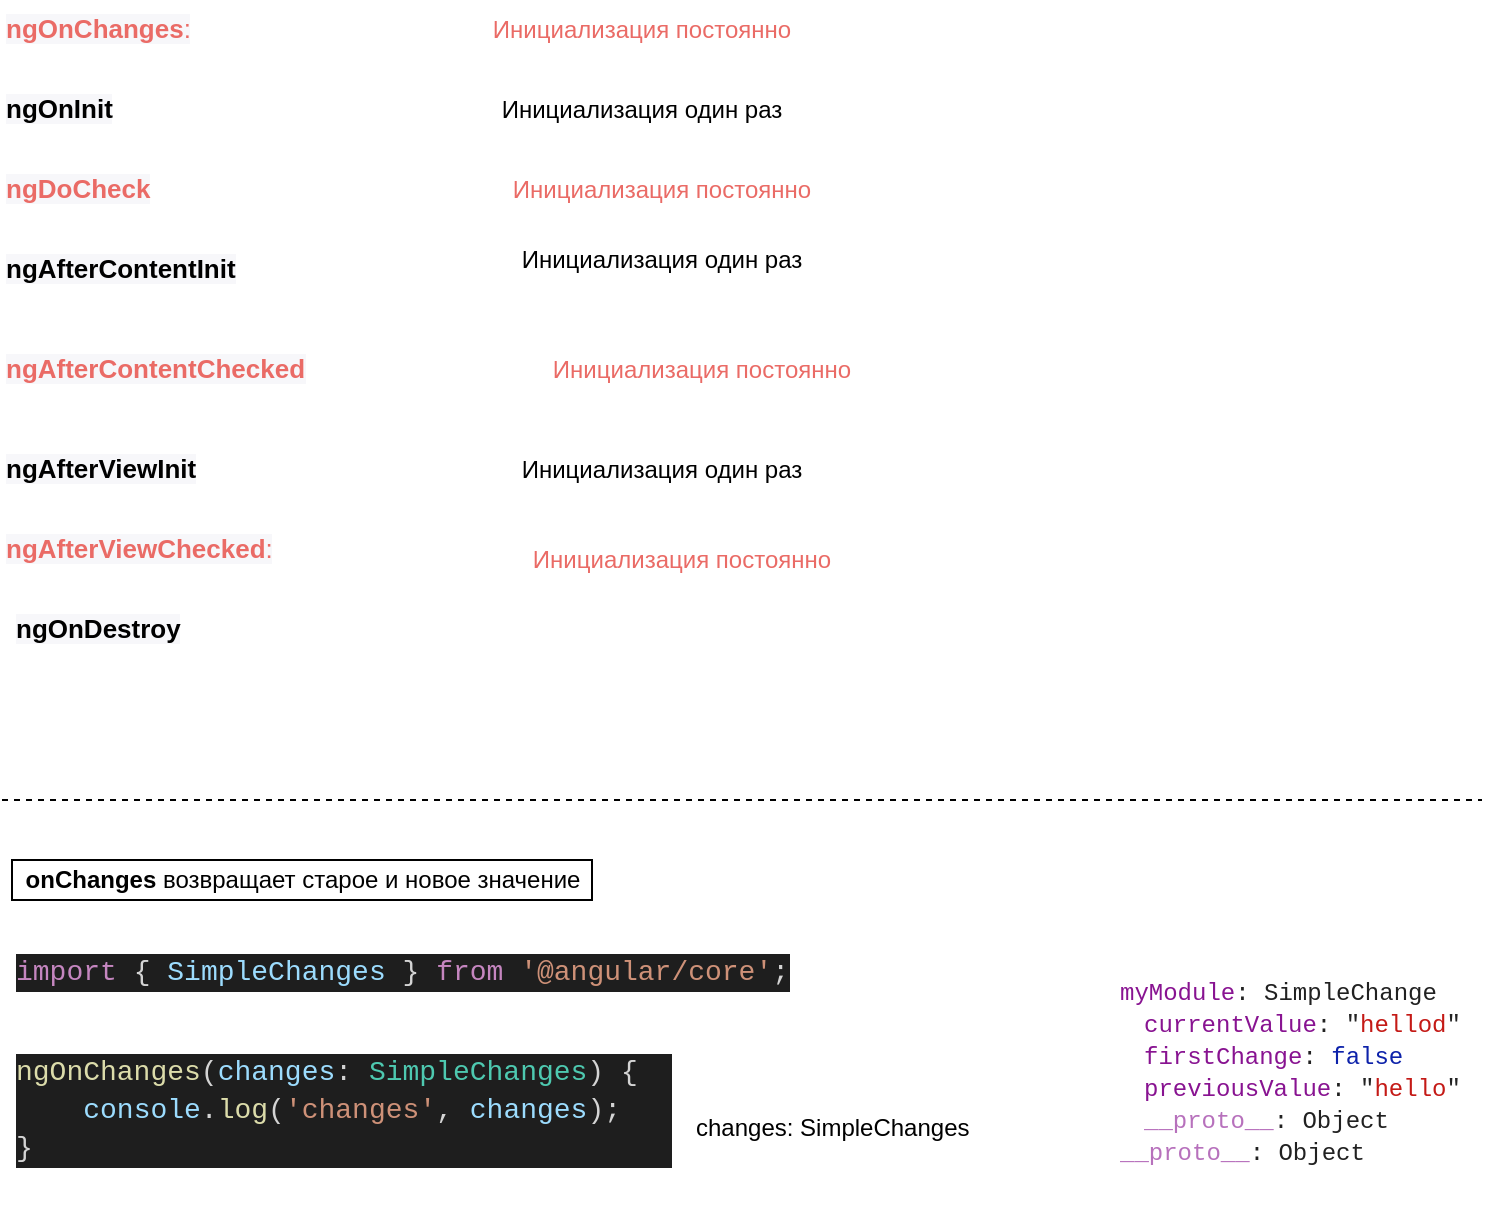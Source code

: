 <mxfile version="13.7.3" type="device"><diagram id="q4-Cs6clWWx3zM11zpZe" name="main"><mxGraphModel dx="1024" dy="592" grid="1" gridSize="10" guides="1" tooltips="1" connect="1" arrows="1" fold="1" page="1" pageScale="1" pageWidth="827" pageHeight="1169" math="0" shadow="0"><root><mxCell id="NyrH_KXfmQNb-sl-_Fos-0"/><mxCell id="NyrH_KXfmQNb-sl-_Fos-1" parent="NyrH_KXfmQNb-sl-_Fos-0"/><mxCell id="s0U3_bABgzKZvhDtN3ht-0" value="&lt;font color=&quot;#ea6b66&quot;&gt;&lt;span class=&quot;b&quot; style=&quot;font-weight: bold ; font-family: &amp;#34;verdana&amp;#34; , &amp;#34;arial&amp;#34; , &amp;#34;helvetica&amp;#34; , sans-serif ; font-size: 13px ; font-style: normal ; letter-spacing: normal ; text-align: left ; text-indent: 0px ; text-transform: none ; word-spacing: 0px ; background-color: rgb(247 , 247 , 250)&quot;&gt;ngOnChanges&lt;/span&gt;&lt;span style=&quot;font-family: &amp;#34;verdana&amp;#34; , &amp;#34;arial&amp;#34; , &amp;#34;helvetica&amp;#34; , sans-serif ; font-size: 13px ; font-style: normal ; font-weight: 400 ; letter-spacing: normal ; text-align: left ; text-indent: 0px ; text-transform: none ; word-spacing: 0px ; background-color: rgb(247 , 247 , 250) ; display: inline ; float: none&quot;&gt;:&lt;/span&gt;&lt;/font&gt;" style="text;whiteSpace=wrap;html=1;" parent="NyrH_KXfmQNb-sl-_Fos-1" vertex="1"><mxGeometry x="40" y="40" width="130" height="30" as="geometry"/></mxCell><mxCell id="s0U3_bABgzKZvhDtN3ht-1" value="&lt;span style=&quot;color: rgb(0, 0, 0); font-family: verdana, arial, helvetica, sans-serif; font-size: 13px; font-style: normal; font-weight: 700; letter-spacing: normal; text-align: left; text-indent: 0px; text-transform: none; word-spacing: 0px; background-color: rgb(247, 247, 250); display: inline; float: none;&quot;&gt;ngOnInit&lt;/span&gt;" style="text;whiteSpace=wrap;html=1;" parent="NyrH_KXfmQNb-sl-_Fos-1" vertex="1"><mxGeometry x="40" y="80" width="90" height="30" as="geometry"/></mxCell><mxCell id="s0U3_bABgzKZvhDtN3ht-2" value="&lt;span style=&quot;font-family: &amp;#34;verdana&amp;#34; , &amp;#34;arial&amp;#34; , &amp;#34;helvetica&amp;#34; , sans-serif ; font-size: 13px ; font-style: normal ; font-weight: 700 ; letter-spacing: normal ; text-align: left ; text-indent: 0px ; text-transform: none ; word-spacing: 0px ; background-color: rgb(247 , 247 , 250) ; display: inline ; float: none&quot;&gt;&lt;font color=&quot;#ea6b66&quot;&gt;ngDoCheck&lt;/font&gt;&lt;/span&gt;" style="text;whiteSpace=wrap;html=1;" parent="NyrH_KXfmQNb-sl-_Fos-1" vertex="1"><mxGeometry x="40" y="120" width="110" height="30" as="geometry"/></mxCell><mxCell id="s0U3_bABgzKZvhDtN3ht-3" value="&lt;span style=&quot;color: rgb(0, 0, 0); font-family: verdana, arial, helvetica, sans-serif; font-size: 13px; font-style: normal; font-weight: 700; letter-spacing: normal; text-align: left; text-indent: 0px; text-transform: none; word-spacing: 0px; background-color: rgb(247, 247, 250); display: inline; float: none;&quot;&gt;ngAfterContentInit&lt;/span&gt;" style="text;whiteSpace=wrap;html=1;" parent="NyrH_KXfmQNb-sl-_Fos-1" vertex="1"><mxGeometry x="40" y="160" width="160" height="30" as="geometry"/></mxCell><mxCell id="s0U3_bABgzKZvhDtN3ht-4" value="&lt;span style=&quot;font-family: &amp;#34;verdana&amp;#34; , &amp;#34;arial&amp;#34; , &amp;#34;helvetica&amp;#34; , sans-serif ; font-size: 13px ; font-style: normal ; font-weight: 700 ; letter-spacing: normal ; text-align: left ; text-indent: 0px ; text-transform: none ; word-spacing: 0px ; background-color: rgb(247 , 247 , 250) ; display: inline ; float: none&quot;&gt;&lt;font color=&quot;#ea6b66&quot;&gt;ngAfterContentChecked&lt;/font&gt;&lt;/span&gt;" style="text;whiteSpace=wrap;html=1;" parent="NyrH_KXfmQNb-sl-_Fos-1" vertex="1"><mxGeometry x="40" y="210" width="200" height="30" as="geometry"/></mxCell><mxCell id="s0U3_bABgzKZvhDtN3ht-5" value="&lt;span style=&quot;color: rgb(0, 0, 0); font-family: verdana, arial, helvetica, sans-serif; font-size: 13px; font-style: normal; font-weight: 700; letter-spacing: normal; text-align: left; text-indent: 0px; text-transform: none; word-spacing: 0px; background-color: rgb(247, 247, 250); display: inline; float: none;&quot;&gt;ngAfterViewInit&lt;/span&gt;" style="text;whiteSpace=wrap;html=1;" parent="NyrH_KXfmQNb-sl-_Fos-1" vertex="1"><mxGeometry x="40" y="260" width="140" height="30" as="geometry"/></mxCell><mxCell id="s0U3_bABgzKZvhDtN3ht-6" value="&lt;font color=&quot;#ea6b66&quot;&gt;&lt;span class=&quot;b&quot; style=&quot;font-weight: bold ; font-family: &amp;#34;verdana&amp;#34; , &amp;#34;arial&amp;#34; , &amp;#34;helvetica&amp;#34; , sans-serif ; font-size: 13px ; font-style: normal ; letter-spacing: normal ; text-align: left ; text-indent: 0px ; text-transform: none ; word-spacing: 0px ; background-color: rgb(247 , 247 , 250)&quot;&gt;ngAfterViewChecked&lt;/span&gt;&lt;span style=&quot;font-family: &amp;#34;verdana&amp;#34; , &amp;#34;arial&amp;#34; , &amp;#34;helvetica&amp;#34; , sans-serif ; font-size: 13px ; font-style: normal ; font-weight: 400 ; letter-spacing: normal ; text-align: left ; text-indent: 0px ; text-transform: none ; word-spacing: 0px ; background-color: rgb(247 , 247 , 250) ; display: inline ; float: none&quot;&gt;:&lt;/span&gt;&lt;/font&gt;" style="text;whiteSpace=wrap;html=1;" parent="NyrH_KXfmQNb-sl-_Fos-1" vertex="1"><mxGeometry x="40" y="300" width="180" height="30" as="geometry"/></mxCell><mxCell id="s0U3_bABgzKZvhDtN3ht-7" value="&lt;span style=&quot;color: rgb(0, 0, 0); font-family: verdana, arial, helvetica, sans-serif; font-size: 13px; font-style: normal; font-weight: 700; letter-spacing: normal; text-align: left; text-indent: 0px; text-transform: none; word-spacing: 0px; background-color: rgb(247, 247, 250); display: inline; float: none;&quot;&gt;ngOnDestroy&lt;/span&gt;" style="text;whiteSpace=wrap;html=1;" parent="NyrH_KXfmQNb-sl-_Fos-1" vertex="1"><mxGeometry x="45" y="340" width="120" height="30" as="geometry"/></mxCell><mxCell id="s0U3_bABgzKZvhDtN3ht-8" value="Инициализация один раз" style="text;html=1;strokeColor=none;fillColor=none;align=center;verticalAlign=middle;whiteSpace=wrap;rounded=0;" parent="NyrH_KXfmQNb-sl-_Fos-1" vertex="1"><mxGeometry x="250" y="85" width="220" height="20" as="geometry"/></mxCell><mxCell id="s0U3_bABgzKZvhDtN3ht-9" value="Инициализация один раз" style="text;html=1;strokeColor=none;fillColor=none;align=center;verticalAlign=middle;whiteSpace=wrap;rounded=0;" parent="NyrH_KXfmQNb-sl-_Fos-1" vertex="1"><mxGeometry x="260" y="160" width="220" height="20" as="geometry"/></mxCell><mxCell id="s0U3_bABgzKZvhDtN3ht-10" value="Инициализация один раз" style="text;html=1;strokeColor=none;fillColor=none;align=center;verticalAlign=middle;whiteSpace=wrap;rounded=0;" parent="NyrH_KXfmQNb-sl-_Fos-1" vertex="1"><mxGeometry x="260" y="265" width="220" height="20" as="geometry"/></mxCell><mxCell id="s0U3_bABgzKZvhDtN3ht-11" value="&lt;font color=&quot;#ea6b66&quot;&gt;Инициализация постоянно&lt;/font&gt;" style="text;html=1;strokeColor=none;fillColor=none;align=center;verticalAlign=middle;whiteSpace=wrap;rounded=0;" parent="NyrH_KXfmQNb-sl-_Fos-1" vertex="1"><mxGeometry x="250" y="45" width="220" height="20" as="geometry"/></mxCell><mxCell id="s0U3_bABgzKZvhDtN3ht-12" value="&lt;font color=&quot;#ea6b66&quot;&gt;Инициализация постоянно&lt;/font&gt;" style="text;html=1;strokeColor=none;fillColor=none;align=center;verticalAlign=middle;whiteSpace=wrap;rounded=0;" parent="NyrH_KXfmQNb-sl-_Fos-1" vertex="1"><mxGeometry x="260" y="125" width="220" height="20" as="geometry"/></mxCell><mxCell id="s0U3_bABgzKZvhDtN3ht-13" value="&lt;font color=&quot;#ea6b66&quot;&gt;Инициализация постоянно&lt;/font&gt;" style="text;html=1;strokeColor=none;fillColor=none;align=center;verticalAlign=middle;whiteSpace=wrap;rounded=0;" parent="NyrH_KXfmQNb-sl-_Fos-1" vertex="1"><mxGeometry x="280" y="215" width="220" height="20" as="geometry"/></mxCell><mxCell id="s0U3_bABgzKZvhDtN3ht-14" value="&lt;font color=&quot;#ea6b66&quot;&gt;Инициализация постоянно&lt;/font&gt;" style="text;html=1;strokeColor=none;fillColor=none;align=center;verticalAlign=middle;whiteSpace=wrap;rounded=0;" parent="NyrH_KXfmQNb-sl-_Fos-1" vertex="1"><mxGeometry x="270" y="310" width="220" height="20" as="geometry"/></mxCell><mxCell id="s0U3_bABgzKZvhDtN3ht-15" value="changes: SimpleChanges" style="text;whiteSpace=wrap;html=1;" parent="NyrH_KXfmQNb-sl-_Fos-1" vertex="1"><mxGeometry x="385" y="590" width="160" height="30" as="geometry"/></mxCell><mxCell id="s0U3_bABgzKZvhDtN3ht-16" value="&lt;ol class=&quot;children expanded&quot; style=&quot;min-width: 0px; min-height: 0px; box-sizing: border-box; list-style-type: none; padding-left: 12px; display: block; color: rgb(33, 33, 33); font-family: consolas, &amp;quot;lucida console&amp;quot;, &amp;quot;courier new&amp;quot;, monospace; font-size: 12px; font-style: normal; font-weight: 400; letter-spacing: normal; text-indent: 0px; text-transform: none; word-spacing: 0px;&quot;&gt;&lt;li class=&quot;parent expanded&quot; style=&quot;min-width: 0px; min-height: 16px; box-sizing: border-box; text-overflow: ellipsis; position: relative; display: flex;&quot;&gt;&lt;span class=&quot;name-and-value&quot; style=&quot;min-width: 0px ; min-height: 0px ; box-sizing: border-box ; overflow: hidden ; text-overflow: ellipsis ; line-height: 16px&quot;&gt;&lt;span class=&quot;name&quot; style=&quot;min-width: 0px ; min-height: 0px ; box-sizing: border-box ; color: rgb(136 , 19 , 145)&quot;&gt;myModule&lt;/span&gt;:&lt;span&gt;&amp;nbsp;&lt;/span&gt;&lt;span class=&quot;value object-value-object&quot; style=&quot;min-width: 0px ; min-height: 0px ; box-sizing: border-box&quot;&gt;SimpleChange&lt;/span&gt;&lt;/span&gt;&lt;/li&gt;&lt;ol class=&quot;children expanded&quot; style=&quot;min-width: 0px ; min-height: 0px ; box-sizing: border-box ; list-style-type: none ; padding-left: 12px ; display: block&quot;&gt;&lt;li style=&quot;min-width: 0px; min-height: 16px; box-sizing: border-box; text-overflow: ellipsis; position: relative; display: flex;&quot;&gt;&lt;span class=&quot;name-and-value&quot; style=&quot;min-width: 0px ; min-height: 0px ; box-sizing: border-box ; overflow: hidden ; text-overflow: ellipsis ; line-height: 16px&quot;&gt;&lt;span class=&quot;name&quot; style=&quot;min-width: 0px ; min-height: 0px ; box-sizing: border-box ; color: rgb(136 , 19 , 145)&quot;&gt;currentValue&lt;/span&gt;:&lt;span&gt;&amp;nbsp;&lt;/span&gt;&lt;span class=&quot;object-value-string value&quot; style=&quot;min-width: 0px; min-height: 0px; box-sizing: border-box; color: rgb(196, 26, 22);&quot;&gt;&lt;span class=&quot;object-value-string-quote&quot; style=&quot;min-width: 0px ; min-height: 0px ; box-sizing: border-box ; color: rgb(34 , 34 , 34)&quot;&gt;&quot;&lt;/span&gt;hellod&lt;span class=&quot;object-value-string-quote&quot; style=&quot;min-width: 0px ; min-height: 0px ; box-sizing: border-box ; color: rgb(34 , 34 , 34)&quot;&gt;&quot;&lt;/span&gt;&lt;/span&gt;&lt;/span&gt;&lt;/li&gt;&lt;li style=&quot;min-width: 0px; min-height: 16px; box-sizing: border-box; text-overflow: ellipsis; position: relative; display: flex;&quot;&gt;&lt;span class=&quot;name-and-value&quot; style=&quot;min-width: 0px ; min-height: 0px ; box-sizing: border-box ; overflow: hidden ; text-overflow: ellipsis ; line-height: 16px&quot;&gt;&lt;span class=&quot;name&quot; style=&quot;min-width: 0px ; min-height: 0px ; box-sizing: border-box ; color: rgb(136 , 19 , 145)&quot;&gt;firstChange&lt;/span&gt;:&lt;span&gt;&amp;nbsp;&lt;/span&gt;&lt;span class=&quot;object-value-boolean value&quot; style=&quot;min-width: 0px ; min-height: 0px ; box-sizing: border-box ; color: rgb(13 , 34 , 170)&quot;&gt;false&lt;/span&gt;&lt;/span&gt;&lt;/li&gt;&lt;li style=&quot;min-width: 0px; min-height: 16px; box-sizing: border-box; text-overflow: ellipsis; position: relative; display: flex;&quot;&gt;&lt;span class=&quot;name-and-value&quot; style=&quot;min-width: 0px ; min-height: 0px ; box-sizing: border-box ; overflow: hidden ; text-overflow: ellipsis ; line-height: 16px&quot;&gt;&lt;span class=&quot;name&quot; style=&quot;min-width: 0px ; min-height: 0px ; box-sizing: border-box ; color: rgb(136 , 19 , 145)&quot;&gt;previousValue&lt;/span&gt;:&lt;span&gt;&amp;nbsp;&lt;/span&gt;&lt;span class=&quot;object-value-string value&quot; style=&quot;min-width: 0px; min-height: 0px; box-sizing: border-box; color: rgb(196, 26, 22);&quot;&gt;&lt;span class=&quot;object-value-string-quote&quot; style=&quot;min-width: 0px ; min-height: 0px ; box-sizing: border-box ; color: rgb(34 , 34 , 34)&quot;&gt;&quot;&lt;/span&gt;hello&lt;span class=&quot;object-value-string-quote&quot; style=&quot;min-width: 0px ; min-height: 0px ; box-sizing: border-box ; color: rgb(34 , 34 , 34)&quot;&gt;&quot;&lt;/span&gt;&lt;/span&gt;&lt;/span&gt;&lt;/li&gt;&lt;li class=&quot;parent&quot; style=&quot;min-width: 0px; min-height: 16px; box-sizing: border-box; text-overflow: ellipsis; position: relative; display: flex;&quot;&gt;&lt;span class=&quot;name-and-value&quot; style=&quot;min-width: 0px ; min-height: 0px ; box-sizing: border-box ; overflow: hidden ; text-overflow: ellipsis ; line-height: 16px&quot;&gt;&lt;span class=&quot;name object-properties-section-dimmed&quot; style=&quot;min-width: 0px ; min-height: 0px ; box-sizing: border-box ; color: rgb(136 , 19 , 145) ; opacity: 0.6&quot;&gt;__proto__&lt;/span&gt;:&lt;span&gt;&amp;nbsp;&lt;/span&gt;&lt;span class=&quot;object-value-object value&quot; style=&quot;min-width: 0px ; min-height: 0px ; box-sizing: border-box&quot;&gt;Object&lt;/span&gt;&lt;/span&gt;&lt;/li&gt;&lt;/ol&gt;&lt;li class=&quot;parent selected&quot; tabindex=&quot;-1&quot; style=&quot;min-width: 0px; min-height: 16px; box-sizing: border-box; outline-width: 0px; text-overflow: ellipsis; position: relative; display: flex;&quot;&gt;&lt;span class=&quot;name-and-value&quot; style=&quot;min-width: 0px ; min-height: 0px ; box-sizing: border-box ; overflow: hidden ; text-overflow: ellipsis ; line-height: 16px&quot;&gt;&lt;span class=&quot;name object-properties-section-dimmed&quot; style=&quot;min-width: 0px ; min-height: 0px ; box-sizing: border-box ; color: rgb(136 , 19 , 145) ; opacity: 0.6&quot;&gt;__proto__&lt;/span&gt;:&lt;span&gt;&amp;nbsp;&lt;/span&gt;&lt;span class=&quot;object-value-object value&quot; style=&quot;min-width: 0px ; min-height: 0px ; box-sizing: border-box&quot;&gt;Object&lt;/span&gt;&lt;/span&gt;&lt;/li&gt;&lt;/ol&gt;" style="text;whiteSpace=wrap;html=1;" parent="NyrH_KXfmQNb-sl-_Fos-1" vertex="1"><mxGeometry x="585" y="510" width="190" height="140" as="geometry"/></mxCell><mxCell id="s0U3_bABgzKZvhDtN3ht-17" value="" style="endArrow=none;dashed=1;html=1;" parent="NyrH_KXfmQNb-sl-_Fos-1" edge="1"><mxGeometry width="50" height="50" relative="1" as="geometry"><mxPoint x="40" y="440" as="sourcePoint"/><mxPoint x="780" y="440" as="targetPoint"/></mxGeometry></mxCell><mxCell id="s0U3_bABgzKZvhDtN3ht-18" value="&lt;div style=&quot;color: rgb(212 , 212 , 212) ; background-color: rgb(30 , 30 , 30) ; font-family: &amp;#34;consolas&amp;#34; , &amp;#34;courier new&amp;#34; , monospace ; font-weight: normal ; font-size: 14px ; line-height: 19px&quot;&gt;&lt;div&gt;&lt;span style=&quot;color: #dcdcaa&quot;&gt;ngOnChanges&lt;/span&gt;&lt;span style=&quot;color: #d4d4d4&quot;&gt;(&lt;/span&gt;&lt;span style=&quot;color: #9cdcfe&quot;&gt;changes&lt;/span&gt;&lt;span style=&quot;color: #d4d4d4&quot;&gt;:&amp;nbsp;&lt;/span&gt;&lt;span style=&quot;color: #4ec9b0&quot;&gt;SimpleChanges&lt;/span&gt;&lt;span style=&quot;color: #d4d4d4&quot;&gt;)&amp;nbsp;{&amp;nbsp;&amp;nbsp;&lt;/span&gt;&lt;/div&gt;&lt;div&gt;&lt;span style=&quot;color: #d4d4d4&quot;&gt;&amp;nbsp;&amp;nbsp;&amp;nbsp;&amp;nbsp;&lt;/span&gt;&lt;span style=&quot;color: #9cdcfe&quot;&gt;console&lt;/span&gt;&lt;span style=&quot;color: #d4d4d4&quot;&gt;.&lt;/span&gt;&lt;span style=&quot;color: #dcdcaa&quot;&gt;log&lt;/span&gt;&lt;span style=&quot;color: #d4d4d4&quot;&gt;(&lt;/span&gt;&lt;span style=&quot;color: #ce9178&quot;&gt;'changes'&lt;/span&gt;&lt;span style=&quot;color: #d4d4d4&quot;&gt;,&amp;nbsp;&lt;/span&gt;&lt;span style=&quot;color: #9cdcfe&quot;&gt;changes&lt;/span&gt;&lt;span style=&quot;color: #d4d4d4&quot;&gt;);&amp;nbsp;&lt;/span&gt;&lt;/div&gt;&lt;div&gt;&lt;span style=&quot;color: #d4d4d4&quot;&gt;}&lt;/span&gt;&lt;/div&gt;&lt;/div&gt;" style="text;whiteSpace=wrap;html=1;" parent="NyrH_KXfmQNb-sl-_Fos-1" vertex="1"><mxGeometry x="45" y="560" width="330" height="70" as="geometry"/></mxCell><mxCell id="s0U3_bABgzKZvhDtN3ht-19" value="&lt;div style=&quot;color: rgb(212, 212, 212); background-color: rgb(30, 30, 30); font-family: consolas, &amp;quot;courier new&amp;quot;, monospace; font-weight: normal; font-size: 14px; line-height: 19px;&quot;&gt;&lt;div&gt;&lt;span style=&quot;color: #c586c0&quot;&gt;import&lt;/span&gt;&lt;span style=&quot;color: #d4d4d4&quot;&gt;&amp;nbsp;{&amp;nbsp;&lt;/span&gt;&lt;span style=&quot;color: #9cdcfe&quot;&gt;SimpleChanges&lt;/span&gt;&lt;span style=&quot;color: #d4d4d4&quot;&gt;&amp;nbsp;}&amp;nbsp;&lt;/span&gt;&lt;span style=&quot;color: #c586c0&quot;&gt;from&lt;/span&gt;&lt;span style=&quot;color: #d4d4d4&quot;&gt;&amp;nbsp;&lt;/span&gt;&lt;span style=&quot;color: #ce9178&quot;&gt;'@angular/core'&lt;/span&gt;&lt;span style=&quot;color: #d4d4d4&quot;&gt;;&lt;/span&gt;&lt;/div&gt;&lt;/div&gt;" style="text;whiteSpace=wrap;html=1;" parent="NyrH_KXfmQNb-sl-_Fos-1" vertex="1"><mxGeometry x="45" y="510" width="380" height="30" as="geometry"/></mxCell><mxCell id="s0U3_bABgzKZvhDtN3ht-20" value="&lt;b&gt;onChanges&lt;/b&gt; возвращает старое и новое значение" style="text;html=1;align=center;verticalAlign=middle;resizable=0;points=[];autosize=1;strokeColor=#000000;" parent="NyrH_KXfmQNb-sl-_Fos-1" vertex="1"><mxGeometry x="45" y="470" width="290" height="20" as="geometry"/></mxCell></root></mxGraphModel></diagram></mxfile>